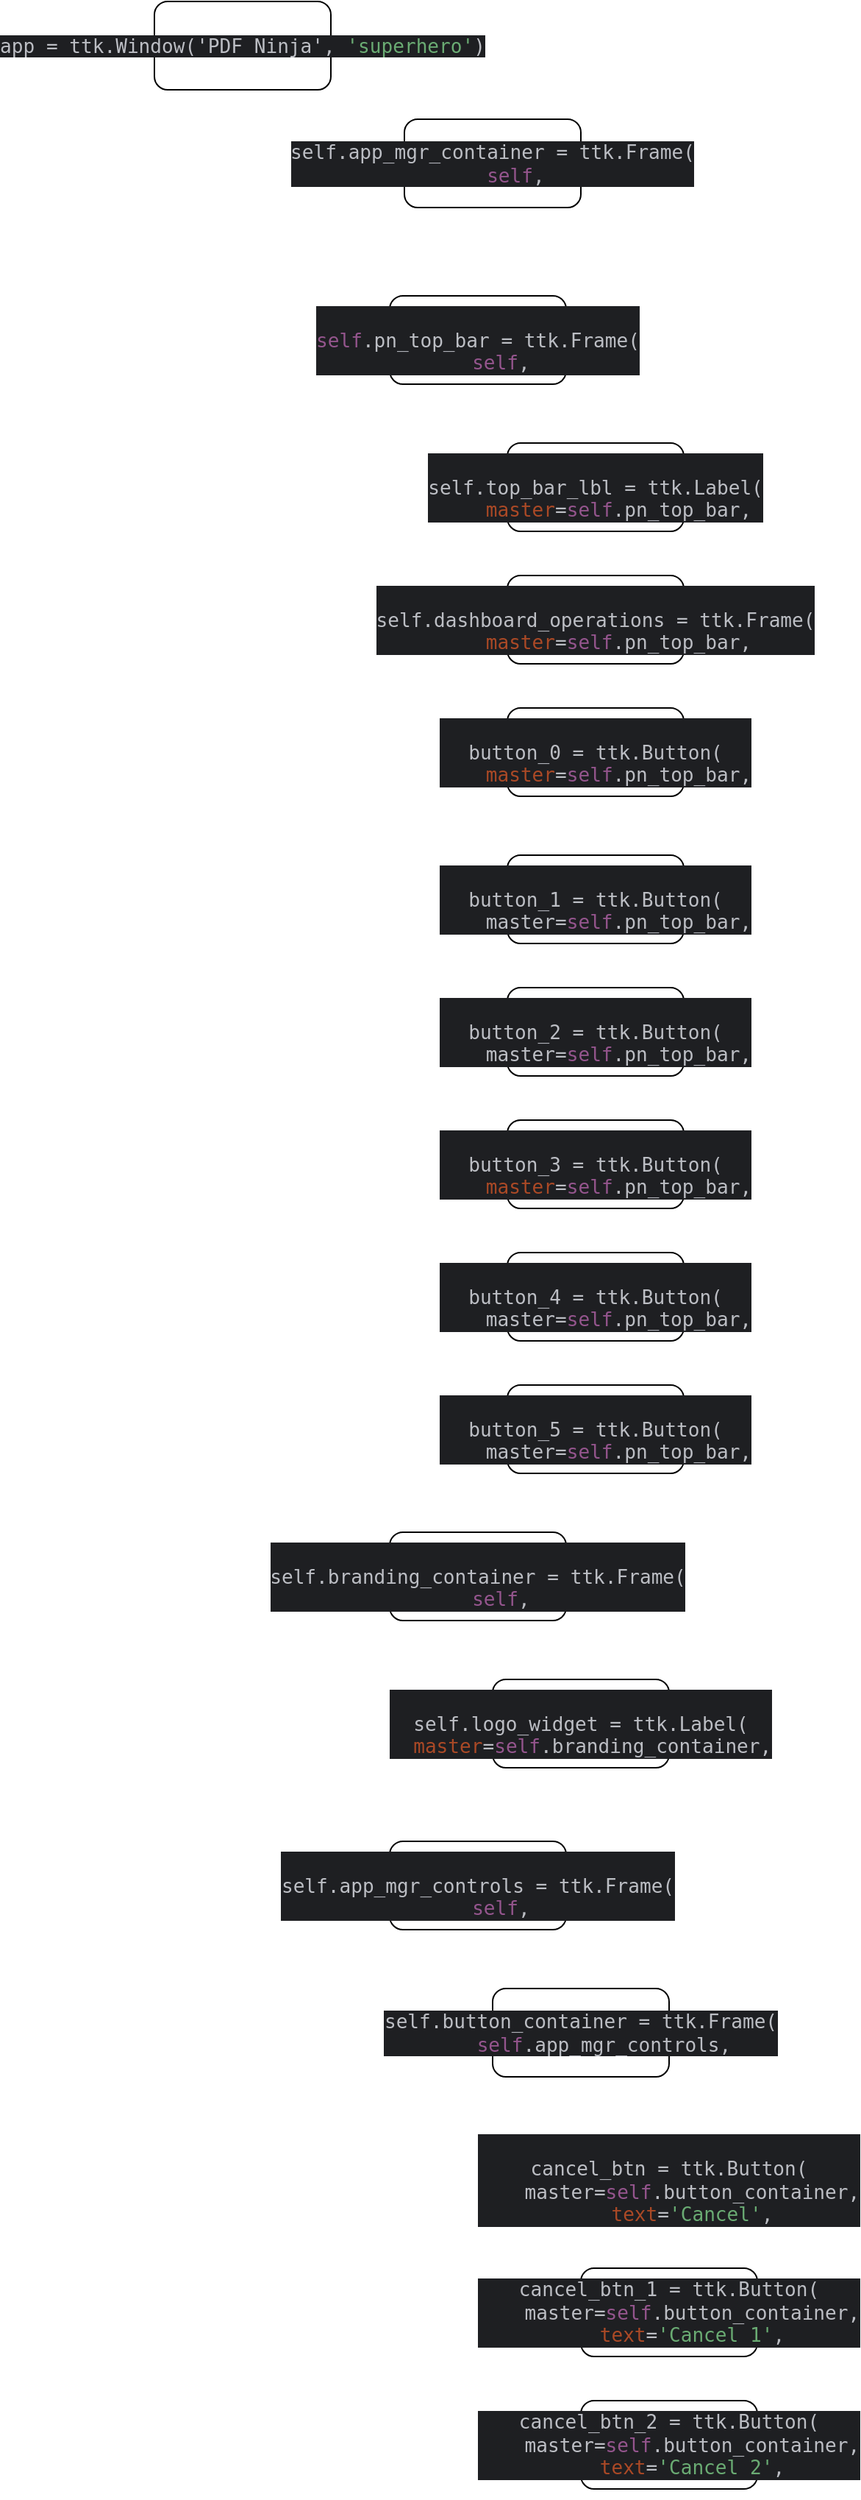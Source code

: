 <mxfile version="22.1.2" type="device">
  <diagram name="Page-1" id="vTTBgov0P_aUUP4vVlkY">
    <mxGraphModel dx="2330" dy="877" grid="1" gridSize="10" guides="1" tooltips="1" connect="1" arrows="1" fold="1" page="1" pageScale="1" pageWidth="850" pageHeight="1100" math="0" shadow="0">
      <root>
        <mxCell id="0" />
        <mxCell id="1" parent="0" />
        <mxCell id="V8WxRYBZUp3DsYPOEEhZ-1" value="&lt;div style=&quot;background-color:#1e1f22;color:#bcbec4&quot;&gt;&lt;pre style=&quot;font-family:&#39;JetBrains Mono&#39;,monospace;font-size:9.8pt;&quot;&gt;self.app_mgr_container = ttk.Frame(&lt;br&gt;    &lt;span style=&quot;color:#94558d;&quot;&gt;self&lt;/span&gt;,&lt;/pre&gt;&lt;/div&gt;" style="rounded=1;whiteSpace=wrap;html=1;" vertex="1" parent="1">
          <mxGeometry x="170" y="100" width="120" height="60" as="geometry" />
        </mxCell>
        <mxCell id="V8WxRYBZUp3DsYPOEEhZ-2" value="&lt;div style=&quot;background-color:#1e1f22;color:#bcbec4&quot;&gt;&lt;pre style=&quot;font-family:&#39;JetBrains Mono&#39;,monospace;font-size:9.8pt;&quot;&gt;&lt;br&gt;&lt;span style=&quot;color:#94558d;&quot;&gt;self&lt;/span&gt;.pn_top_bar = ttk.Frame(&lt;br&gt;    &lt;span style=&quot;color:#94558d;&quot;&gt;self&lt;/span&gt;,&lt;/pre&gt;&lt;/div&gt;" style="rounded=1;whiteSpace=wrap;html=1;" vertex="1" parent="1">
          <mxGeometry x="160" y="220" width="120" height="60" as="geometry" />
        </mxCell>
        <mxCell id="V8WxRYBZUp3DsYPOEEhZ-3" value="&lt;div style=&quot;background-color:#1e1f22;color:#bcbec4&quot;&gt;&lt;pre style=&quot;font-family:&#39;JetBrains Mono&#39;,monospace;font-size:9.8pt;&quot;&gt;&lt;br&gt;self.top_bar_lbl = ttk.Label(&lt;br&gt;    &lt;span style=&quot;color:#aa4926;&quot;&gt;master&lt;/span&gt;=&lt;span style=&quot;color:#94558d;&quot;&gt;self&lt;/span&gt;.pn_top_bar,&lt;/pre&gt;&lt;/div&gt;" style="rounded=1;whiteSpace=wrap;html=1;" vertex="1" parent="1">
          <mxGeometry x="240" y="320" width="120" height="60" as="geometry" />
        </mxCell>
        <mxCell id="V8WxRYBZUp3DsYPOEEhZ-4" value="&lt;div style=&quot;background-color:#1e1f22;color:#bcbec4&quot;&gt;&lt;pre style=&quot;font-family:&#39;JetBrains Mono&#39;,monospace;font-size:9.8pt;&quot;&gt;&lt;br&gt;self.dashboard_operations = ttk.Frame(&lt;br&gt;    &lt;span style=&quot;color:#aa4926;&quot;&gt;master&lt;/span&gt;=&lt;span style=&quot;color:#94558d;&quot;&gt;self&lt;/span&gt;.pn_top_bar,&lt;/pre&gt;&lt;/div&gt;" style="rounded=1;whiteSpace=wrap;html=1;" vertex="1" parent="1">
          <mxGeometry x="240" y="410" width="120" height="60" as="geometry" />
        </mxCell>
        <mxCell id="V8WxRYBZUp3DsYPOEEhZ-5" value="&lt;div style=&quot;background-color:#1e1f22;color:#bcbec4&quot;&gt;&lt;pre style=&quot;font-family:&#39;JetBrains Mono&#39;,monospace;font-size:9.8pt;&quot;&gt;&lt;br&gt;button_0 = ttk.Button(&lt;br&gt;    &lt;span style=&quot;color:#aa4926;&quot;&gt;master&lt;/span&gt;=&lt;span style=&quot;color:#94558d;&quot;&gt;self&lt;/span&gt;.pn_top_bar,&lt;/pre&gt;&lt;/div&gt;" style="rounded=1;whiteSpace=wrap;html=1;" vertex="1" parent="1">
          <mxGeometry x="240" y="500" width="120" height="60" as="geometry" />
        </mxCell>
        <mxCell id="V8WxRYBZUp3DsYPOEEhZ-6" value="&lt;div style=&quot;background-color:#1e1f22;color:#bcbec4&quot;&gt;&lt;pre style=&quot;font-family:&#39;JetBrains Mono&#39;,monospace;font-size:9.8pt;&quot;&gt;&lt;br&gt;button_1 = ttk.Button(&lt;br&gt;    master=&lt;span style=&quot;color:#94558d;&quot;&gt;self&lt;/span&gt;.pn_top_bar,&lt;/pre&gt;&lt;/div&gt;" style="rounded=1;whiteSpace=wrap;html=1;" vertex="1" parent="1">
          <mxGeometry x="240" y="600" width="120" height="60" as="geometry" />
        </mxCell>
        <mxCell id="V8WxRYBZUp3DsYPOEEhZ-7" value="&lt;div style=&quot;background-color:#1e1f22;color:#bcbec4&quot;&gt;&lt;pre style=&quot;font-family:&#39;JetBrains Mono&#39;,monospace;font-size:9.8pt;&quot;&gt;&lt;br&gt;button_2 = ttk.Button(&lt;br&gt;    master=&lt;span style=&quot;color:#94558d;&quot;&gt;self&lt;/span&gt;.pn_top_bar,&lt;/pre&gt;&lt;/div&gt;" style="rounded=1;whiteSpace=wrap;html=1;" vertex="1" parent="1">
          <mxGeometry x="240" y="690" width="120" height="60" as="geometry" />
        </mxCell>
        <mxCell id="V8WxRYBZUp3DsYPOEEhZ-9" value="&lt;div style=&quot;background-color:#1e1f22;color:#bcbec4&quot;&gt;&lt;pre style=&quot;font-family:&#39;JetBrains Mono&#39;,monospace;font-size:9.8pt;&quot;&gt;&lt;br&gt;button_3 = ttk.Button(&lt;br&gt;    &lt;span style=&quot;color:#aa4926;&quot;&gt;master&lt;/span&gt;=&lt;span style=&quot;color:#94558d;&quot;&gt;self&lt;/span&gt;.pn_top_bar,&lt;/pre&gt;&lt;/div&gt;" style="rounded=1;whiteSpace=wrap;html=1;" vertex="1" parent="1">
          <mxGeometry x="240" y="780" width="120" height="60" as="geometry" />
        </mxCell>
        <mxCell id="V8WxRYBZUp3DsYPOEEhZ-10" value="&lt;div style=&quot;background-color:#1e1f22;color:#bcbec4&quot;&gt;&lt;pre style=&quot;font-family:&#39;JetBrains Mono&#39;,monospace;font-size:9.8pt;&quot;&gt;&lt;br&gt;button_4 = ttk.Button(&lt;br&gt;    master=&lt;span style=&quot;color:#94558d;&quot;&gt;self&lt;/span&gt;.pn_top_bar,&lt;/pre&gt;&lt;/div&gt;" style="rounded=1;whiteSpace=wrap;html=1;" vertex="1" parent="1">
          <mxGeometry x="240" y="870" width="120" height="60" as="geometry" />
        </mxCell>
        <mxCell id="V8WxRYBZUp3DsYPOEEhZ-11" value="&lt;div style=&quot;background-color:#1e1f22;color:#bcbec4&quot;&gt;&lt;pre style=&quot;font-family:&#39;JetBrains Mono&#39;,monospace;font-size:9.8pt;&quot;&gt;&lt;br&gt;button_5 = ttk.Button(&lt;br&gt;    master=&lt;span style=&quot;color:#94558d;&quot;&gt;self&lt;/span&gt;.pn_top_bar,&lt;/pre&gt;&lt;/div&gt;" style="rounded=1;whiteSpace=wrap;html=1;" vertex="1" parent="1">
          <mxGeometry x="240" y="960" width="120" height="60" as="geometry" />
        </mxCell>
        <mxCell id="V8WxRYBZUp3DsYPOEEhZ-12" value="&lt;div style=&quot;background-color:#1e1f22;color:#bcbec4&quot;&gt;&lt;pre style=&quot;font-family:&#39;JetBrains Mono&#39;,monospace;font-size:9.8pt;&quot;&gt;app = ttk.Window(&#39;PDF Ninja&#39;, &lt;span style=&quot;color:#6aab73;&quot;&gt;&#39;superhero&#39;&lt;/span&gt;)&lt;br&gt;&lt;/pre&gt;&lt;/div&gt;" style="rounded=1;whiteSpace=wrap;html=1;" vertex="1" parent="1">
          <mxGeometry y="20" width="120" height="60" as="geometry" />
        </mxCell>
        <mxCell id="V8WxRYBZUp3DsYPOEEhZ-13" value="&lt;div style=&quot;background-color:#1e1f22;color:#bcbec4&quot;&gt;&lt;pre style=&quot;font-family:&#39;JetBrains Mono&#39;,monospace;font-size:9.8pt;&quot;&gt;&lt;br&gt;self.branding_container = ttk.Frame(&lt;br&gt;    &lt;span style=&quot;color:#94558d;&quot;&gt;self&lt;/span&gt;,&lt;/pre&gt;&lt;/div&gt;" style="rounded=1;whiteSpace=wrap;html=1;" vertex="1" parent="1">
          <mxGeometry x="160" y="1060" width="120" height="60" as="geometry" />
        </mxCell>
        <mxCell id="V8WxRYBZUp3DsYPOEEhZ-14" value="&lt;div style=&quot;background-color:#1e1f22;color:#bcbec4&quot;&gt;&lt;pre style=&quot;font-family:&#39;JetBrains Mono&#39;,monospace;font-size:9.8pt;&quot;&gt;&lt;br&gt;self.logo_widget = ttk.Label(&lt;br&gt;  &lt;span style=&quot;color:#aa4926;&quot;&gt;master&lt;/span&gt;=&lt;span style=&quot;color:#94558d;&quot;&gt;self&lt;/span&gt;.branding_container,&lt;/pre&gt;&lt;/div&gt;" style="rounded=1;whiteSpace=wrap;html=1;" vertex="1" parent="1">
          <mxGeometry x="230" y="1160" width="120" height="60" as="geometry" />
        </mxCell>
        <mxCell id="V8WxRYBZUp3DsYPOEEhZ-15" value="&lt;div style=&quot;background-color:#1e1f22;color:#bcbec4&quot;&gt;&lt;pre style=&quot;font-family:&#39;JetBrains Mono&#39;,monospace;font-size:9.8pt;&quot;&gt;&lt;br&gt;self.app_mgr_controls = ttk.Frame(&lt;br&gt;    &lt;span style=&quot;color:#94558d;&quot;&gt;self&lt;/span&gt;,&lt;/pre&gt;&lt;/div&gt;" style="rounded=1;whiteSpace=wrap;html=1;" vertex="1" parent="1">
          <mxGeometry x="160" y="1270" width="120" height="60" as="geometry" />
        </mxCell>
        <mxCell id="V8WxRYBZUp3DsYPOEEhZ-16" value="&lt;div style=&quot;background-color:#1e1f22;color:#bcbec4&quot;&gt;&lt;pre style=&quot;font-family:&#39;JetBrains Mono&#39;,monospace;font-size:9.8pt;&quot;&gt;&lt;div&gt;&lt;pre style=&quot;font-family:&#39;JetBrains Mono&#39;,monospace;font-size:9.8pt;&quot;&gt;self.button_container = ttk.Frame(&lt;br&gt;    &lt;span style=&quot;color:#94558d;&quot;&gt;self&lt;/span&gt;.app_mgr_controls,&lt;/pre&gt;&lt;/div&gt;&lt;/pre&gt;&lt;/div&gt;" style="rounded=1;whiteSpace=wrap;html=1;" vertex="1" parent="1">
          <mxGeometry x="230" y="1370" width="120" height="60" as="geometry" />
        </mxCell>
        <mxCell id="V8WxRYBZUp3DsYPOEEhZ-17" value="&lt;div style=&quot;background-color:#1e1f22;color:#bcbec4&quot;&gt;&lt;pre style=&quot;font-family:&#39;JetBrains Mono&#39;,monospace;font-size:9.8pt;&quot;&gt;&lt;div&gt;&lt;pre style=&quot;font-family:&#39;JetBrains Mono&#39;,monospace;font-size:9.8pt;&quot;&gt;&lt;br&gt;cancel_btn = ttk.Button(&lt;br&gt;    master=&lt;span style=&quot;color:#94558d;&quot;&gt;self&lt;/span&gt;.button_container,&lt;br&gt;    &lt;span style=&quot;color:#aa4926;&quot;&gt;text&lt;/span&gt;=&lt;span style=&quot;color:#6aab73;&quot;&gt;&#39;Cancel&#39;&lt;/span&gt;,&lt;/pre&gt;&lt;/div&gt;&lt;/pre&gt;&lt;/div&gt;" style="rounded=1;whiteSpace=wrap;html=1;" vertex="1" parent="1">
          <mxGeometry x="290" y="1470" width="120" height="60" as="geometry" />
        </mxCell>
        <mxCell id="V8WxRYBZUp3DsYPOEEhZ-18" value="&lt;div style=&quot;background-color:#1e1f22;color:#bcbec4&quot;&gt;&lt;pre style=&quot;font-family:&#39;JetBrains Mono&#39;,monospace;font-size:9.8pt;&quot;&gt;cancel_btn_1 = ttk.Button(&lt;br&gt;    master=&lt;span style=&quot;color:#94558d;&quot;&gt;self&lt;/span&gt;.button_container,&lt;br&gt;    &lt;span style=&quot;color:#aa4926;&quot;&gt;text&lt;/span&gt;=&lt;span style=&quot;color:#6aab73;&quot;&gt;&#39;Cancel 1&#39;&lt;/span&gt;,&lt;/pre&gt;&lt;/div&gt;" style="rounded=1;whiteSpace=wrap;html=1;" vertex="1" parent="1">
          <mxGeometry x="290" y="1560" width="120" height="60" as="geometry" />
        </mxCell>
        <mxCell id="V8WxRYBZUp3DsYPOEEhZ-19" value="&lt;div style=&quot;background-color:#1e1f22;color:#bcbec4&quot;&gt;&lt;pre style=&quot;font-family:&#39;JetBrains Mono&#39;,monospace;font-size:9.8pt;&quot;&gt;cancel_btn_2 = ttk.Button(&lt;br&gt;    master=&lt;span style=&quot;color:#94558d;&quot;&gt;self&lt;/span&gt;.button_container,&lt;br&gt;    &lt;span style=&quot;color:#aa4926;&quot;&gt;text&lt;/span&gt;=&lt;span style=&quot;color:#6aab73;&quot;&gt;&#39;Cancel 2&#39;&lt;/span&gt;,&lt;br&gt;&lt;/pre&gt;&lt;/div&gt;" style="rounded=1;whiteSpace=wrap;html=1;" vertex="1" parent="1">
          <mxGeometry x="290" y="1650" width="120" height="60" as="geometry" />
        </mxCell>
      </root>
    </mxGraphModel>
  </diagram>
</mxfile>

